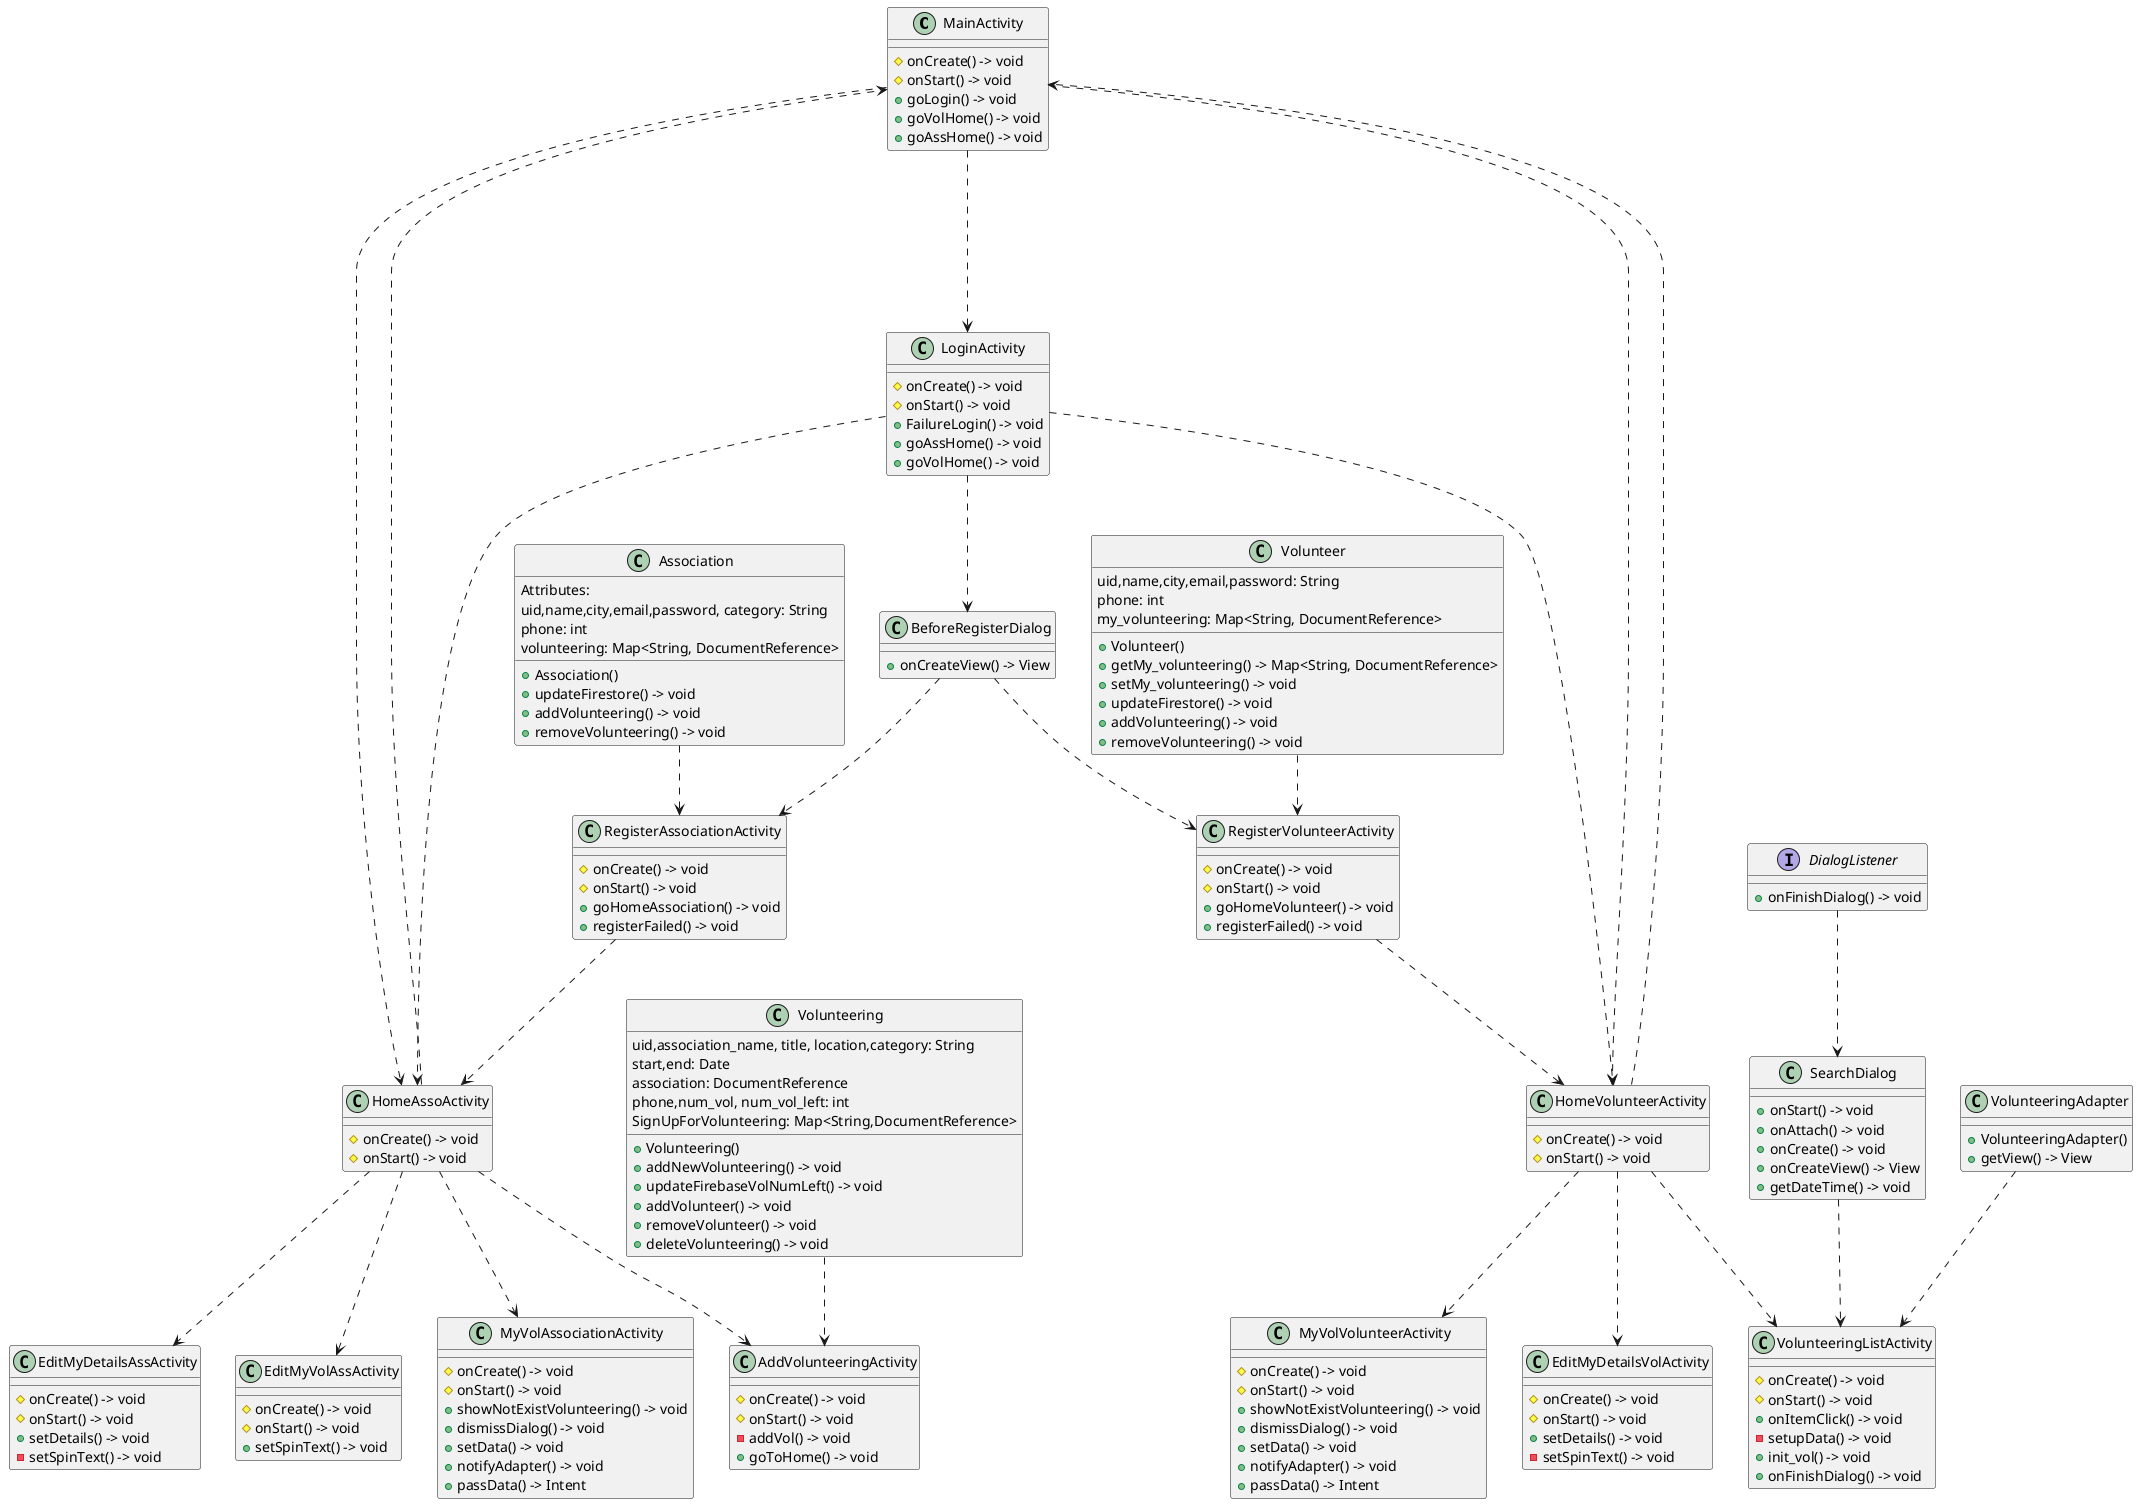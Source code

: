 @startuml
'https://plantuml.com/sequence-diagram

' + : Public
' - : Private
' # : Protected

'my application:'

class MainActivity
{
    # onCreate() -> void
    # onStart() -> void
    + goLogin() -> void
    + goVolHome() -> void
    + goAssHome() -> void
}

class LoginActivity
{
    # onCreate() -> void
    # onStart() -> void
    + FailureLogin() -> void
    + goAssHome() -> void
    + goVolHome() -> void
}

class RegisterAssociationActivity
{
    # onCreate() -> void
    # onStart() -> void
    + goHomeAssociation() -> void
    + registerFailed() -> void
}

class RegisterVolunteerActivity
{
    # onCreate() -> void
    # onStart() -> void
    + goHomeVolunteer() -> void
    + registerFailed() -> void
}

class HomeAssoActivity
{
    # onCreate() -> void
    # onStart() -> void
}

class HomeVolunteerActivity
{
    # onCreate() -> void
    # onStart() -> void
}

class AddVolunteeringActivity
{
    # onCreate() -> void
    # onStart() -> void
    - addVol() -> void
    + goToHome() -> void
}

class VolunteeringAdapter
{
    + VolunteeringAdapter()
    + getView() -> View
}

class VolunteeringListActivity
{
    # onCreate() -> void
    # onStart() -> void
    + onItemClick() -> void
    - setupData() -> void
    + init_vol() -> void
    + onFinishDialog() -> void
}

class MyVolAssociationActivity
{
    # onCreate() -> void
    # onStart() -> void
    + showNotExistVolunteering() -> void
    + dismissDialog() -> void
    + setData() -> void
    + notifyAdapter() -> void
    + passData() -> Intent
}

class MyVolVolunteerActivity
{
    # onCreate() -> void
    # onStart() -> void
    + showNotExistVolunteering() -> void
    + dismissDialog() -> void
    + setData() -> void
    + notifyAdapter() -> void
    + passData() -> Intent
}

class EditMyDetailsAssActivity
{
    # onCreate() -> void
    # onStart() -> void
    + setDetails() -> void
    - setSpinText() -> void
}

class EditMyDetailsVolActivity
{
    # onCreate() -> void
    # onStart() -> void
    + setDetails() -> void
    - setSpinText() -> void
}

class EditMyVolAssActivity
{
    # onCreate() -> void
    # onStart() -> void
    + setSpinText() -> void
}

'dialogs:'

interface DialogListener
{
    + onFinishDialog() -> void
}

class BeforeRegisterDialog
{
    + onCreateView() -> View
}

class SearchDialog
{
    + onStart() -> void
    + onAttach() -> void
    + onCreate() -> void
    + onCreateView() -> View
    + getDateTime() -> void
}

'objects:'

class Association
{
    Attributes:
    uid,name,city,email,password, category: String
    phone: int
    volunteering: Map<String, DocumentReference>

    + Association()
    + updateFirestore() -> void
    + addVolunteering() -> void
    + removeVolunteering() -> void
}

class Volunteer
{
    uid,name,city,email,password: String
    phone: int
    my_volunteering: Map<String, DocumentReference>

    + Volunteer()
    + getMy_volunteering() -> Map<String, DocumentReference>
    + setMy_volunteering() -> void
    + updateFirestore() -> void
    + addVolunteering() -> void
    + removeVolunteering() -> void
}

class Volunteering
{
    uid,association_name, title, location,category: String
    start,end: Date
    association: DocumentReference
    phone,num_vol, num_vol_left: int
    SignUpForVolunteering: Map<String,DocumentReference>

    + Volunteering()
    + addNewVolunteering() -> void
    + updateFirebaseVolNumLeft() -> void
    + addVolunteer() -> void
    + removeVolunteer() -> void
    + deleteVolunteering() -> void
}

'connections:'

' From main to login OR home activities

MainActivity ....> LoginActivity
MainActivity ....> HomeVolunteerActivity
MainActivity ....> HomeAssoActivity

' From login to home activities (with login or register):

LoginActivity ..> BeforeRegisterDialog
LoginActivity ..> HomeVolunteerActivity
LoginActivity ..> HomeAssoActivity
BeforeRegisterDialog ..> RegisterVolunteerActivity
BeforeRegisterDialog ..> RegisterAssociationActivity
RegisterVolunteerActivity ..> HomeVolunteerActivity
RegisterAssociationActivity ..> HomeAssoActivity

' From home activities to actions activities:

HomeAssoActivity ..> AddVolunteeringActivity
HomeVolunteerActivity ..> VolunteeringListActivity
DialogListener ..> SearchDialog
VolunteeringAdapter ..> VolunteeringListActivity
SearchDialog ..> VolunteeringListActivity
HomeAssoActivity ..> MyVolAssociationActivity
HomeAssoActivity ..> EditMyDetailsAssActivity
HomeAssoActivity ..> EditMyVolAssActivity
HomeVolunteerActivity ..> MyVolVolunteerActivity
HomeVolunteerActivity ..> EditMyDetailsVolActivity


' Log out:

HomeAssoActivity ..> MainActivity
HomeVolunteerActivity ..> MainActivity

' Objects dependencies:

Association ..> RegisterAssociationActivity
Volunteer ..> RegisterVolunteerActivity
Volunteering ..> AddVolunteeringActivity


@enduml
@enduml